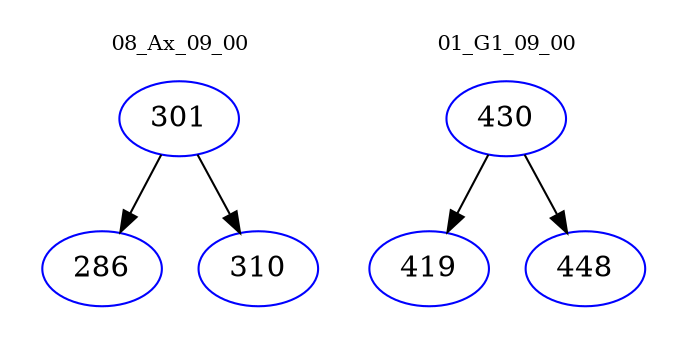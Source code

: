 digraph{
subgraph cluster_0 {
color = white
label = "08_Ax_09_00";
fontsize=10;
T0_301 [label="301", color="blue"]
T0_301 -> T0_286 [color="black"]
T0_286 [label="286", color="blue"]
T0_301 -> T0_310 [color="black"]
T0_310 [label="310", color="blue"]
}
subgraph cluster_1 {
color = white
label = "01_G1_09_00";
fontsize=10;
T1_430 [label="430", color="blue"]
T1_430 -> T1_419 [color="black"]
T1_419 [label="419", color="blue"]
T1_430 -> T1_448 [color="black"]
T1_448 [label="448", color="blue"]
}
}
